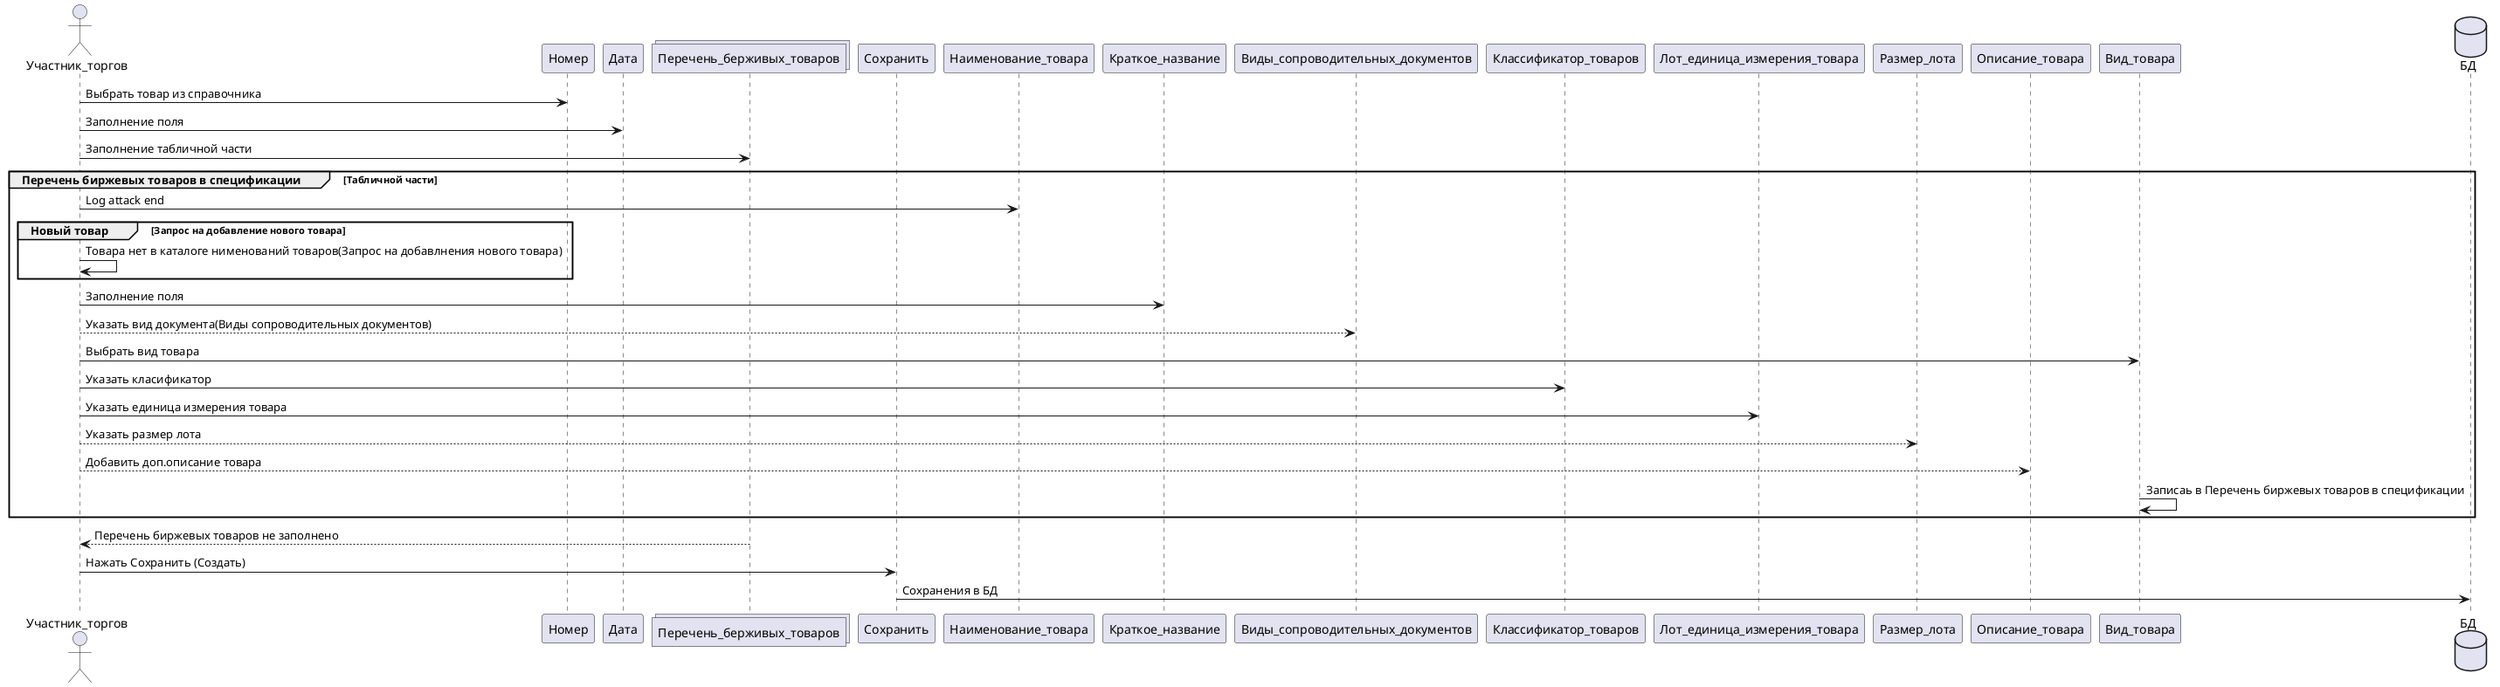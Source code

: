 ' @startuml "Спецификация биржевых товаров"
' actor  Участник_торгов as Foo0
' participant Номер as Foo1
' participant Дата as Foo2
' collections Перечень_берживых_товаров as Foo3
' participant Сохранить as Foo4
' database БД as Foo5


4
' Foo0 -> Foo1: Заполнение поля
' Foo0 -> Foo2: Заполнение поля
' Foo0 -> Foo3: Заполнение табличной части
' Foo0 -> Foo4: Нажать Сохранить (Создать)
' Foo4 -> Foo5: Сохранения в БД

' @enduml 11


@startuml "Перечень биржевых товаров в спецификации"
actor  Участник_торгов as Foo0
participant Номер as Foo1
participant Дата as Foo2
collections Перечень_берживых_товаров as Foo3
participant Сохранить as Foo4
participant Наименование_товара as Foo6
participant Краткое_название as Foo7
participant Виды_сопроводительных_документов as Foo8
participant Вид_товара as Foo13
participant Классификатор_товаров as Foo9
participant Лот_единица_измерения_товара as Foo10
participant Размер_лота as Foo11
participant Описание_товара as Foo12
participant Сохранить as Foo13
database БД as Foo5

Foo0 -> Foo1: Выбрать товар из справочника
Foo0 -> Foo2: Заполнение поля
Foo0 -> Foo3: Заполнение табличной части

group Перечень биржевых товаров в спецификации [Табличной части]
    Foo0 -> Foo6 : Log attack end
        group Новый товар [Запрос на добавление нового товара]
            Foo0 -> Foo0: Товара нет в каталоге нименований товаров(Запрос на добавлнения нового товара)
        end
    Foo0 -> Foo7 : Заполнение поля
    Foo0 --> Foo8 : Указать вид документа(Виды сопроводительных документов)
    Foo0 -> Foo13 : Выбрать вид товара
    Foo0 -> Foo9 : Указать класификатор
    Foo0 -> Foo10 : Указать единица измерения товара
    Foo0 --> Foo11 : Указать размер лота
    Foo0 --> Foo12 : Добавить доп.описание товара
    Foo13 -> Foo13: Записаь в Перечень биржевых товаров в спецификации
end

Foo0 <-- Foo3: Перечень биржевых товаров не заполнено
Foo0 -> Foo4: Нажать Сохранить (Создать)
Foo4 -> Foo5: Сохранения в БД
@enduml
